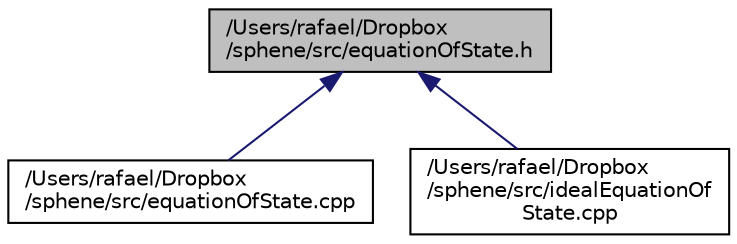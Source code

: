 digraph "/Users/rafael/Dropbox/sphene/src/equationOfState.h"
{
  edge [fontname="Helvetica",fontsize="10",labelfontname="Helvetica",labelfontsize="10"];
  node [fontname="Helvetica",fontsize="10",shape=record];
  Node1 [label="/Users/rafael/Dropbox\l/sphene/src/equationOfState.h",height=0.2,width=0.4,color="black", fillcolor="grey75", style="filled", fontcolor="black"];
  Node1 -> Node2 [dir="back",color="midnightblue",fontsize="10",style="solid",fontname="Helvetica"];
  Node2 [label="/Users/rafael/Dropbox\l/sphene/src/equationOfState.cpp",height=0.2,width=0.4,color="black", fillcolor="white", style="filled",URL="$df/de5/equationOfState_8cpp.html"];
  Node1 -> Node3 [dir="back",color="midnightblue",fontsize="10",style="solid",fontname="Helvetica"];
  Node3 [label="/Users/rafael/Dropbox\l/sphene/src/idealEquationOf\lState.cpp",height=0.2,width=0.4,color="black", fillcolor="white", style="filled",URL="$db/d31/idealEquationOfState_8cpp.html"];
}
